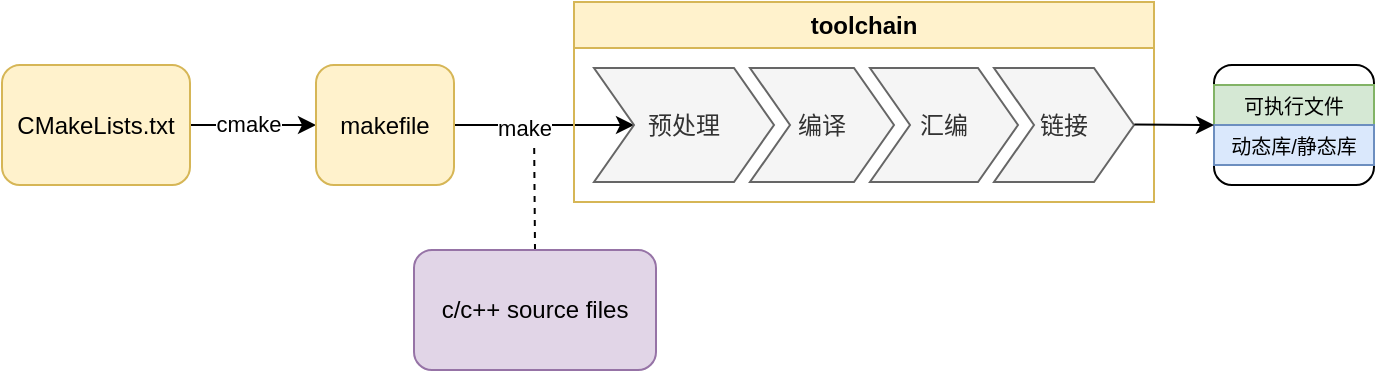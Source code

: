 <mxfile version="22.1.16" type="github">
  <diagram name="第 1 页" id="wux_IqHQ8Wf4AbaftWKg">
    <mxGraphModel dx="947" dy="929" grid="0" gridSize="10" guides="1" tooltips="1" connect="1" arrows="1" fold="1" page="1" pageScale="1" pageWidth="1169" pageHeight="827" math="0" shadow="0">
      <root>
        <mxCell id="0" />
        <mxCell id="1" parent="0" />
        <mxCell id="bOmouLmQHQ1E_hBL-qIi-29" style="edgeStyle=orthogonalEdgeStyle;rounded=0;orthogonalLoop=1;jettySize=auto;html=1;exitX=0.5;exitY=0;exitDx=0;exitDy=0;dashed=1;" edge="1" parent="1" source="bOmouLmQHQ1E_hBL-qIi-1">
          <mxGeometry relative="1" as="geometry">
            <mxPoint x="390" y="100" as="targetPoint" />
          </mxGeometry>
        </mxCell>
        <mxCell id="bOmouLmQHQ1E_hBL-qIi-1" value="c/c++ source files" style="rounded=1;whiteSpace=wrap;html=1;fillColor=#e1d5e7;strokeColor=#9673a6;" vertex="1" parent="1">
          <mxGeometry x="330" y="164" width="121" height="60" as="geometry" />
        </mxCell>
        <mxCell id="bOmouLmQHQ1E_hBL-qIi-5" style="edgeStyle=orthogonalEdgeStyle;rounded=0;orthogonalLoop=1;jettySize=auto;html=1;exitX=1;exitY=0.5;exitDx=0;exitDy=0;" edge="1" parent="1" source="bOmouLmQHQ1E_hBL-qIi-3" target="bOmouLmQHQ1E_hBL-qIi-4">
          <mxGeometry relative="1" as="geometry" />
        </mxCell>
        <mxCell id="bOmouLmQHQ1E_hBL-qIi-6" value="cmake" style="edgeLabel;html=1;align=center;verticalAlign=middle;resizable=0;points=[];" vertex="1" connectable="0" parent="bOmouLmQHQ1E_hBL-qIi-5">
          <mxGeometry x="-0.086" y="1" relative="1" as="geometry">
            <mxPoint as="offset" />
          </mxGeometry>
        </mxCell>
        <mxCell id="bOmouLmQHQ1E_hBL-qIi-3" value="CMakeLists.txt" style="rounded=1;whiteSpace=wrap;html=1;fillColor=#fff2cc;strokeColor=#d6b656;" vertex="1" parent="1">
          <mxGeometry x="124" y="71.5" width="94" height="60" as="geometry" />
        </mxCell>
        <mxCell id="bOmouLmQHQ1E_hBL-qIi-8" style="edgeStyle=orthogonalEdgeStyle;rounded=0;orthogonalLoop=1;jettySize=auto;html=1;exitX=1;exitY=0.5;exitDx=0;exitDy=0;" edge="1" parent="1" source="bOmouLmQHQ1E_hBL-qIi-4" target="bOmouLmQHQ1E_hBL-qIi-21">
          <mxGeometry relative="1" as="geometry">
            <mxPoint x="530" y="60" as="targetPoint" />
          </mxGeometry>
        </mxCell>
        <mxCell id="bOmouLmQHQ1E_hBL-qIi-30" value="make" style="edgeLabel;html=1;align=center;verticalAlign=middle;resizable=0;points=[];" vertex="1" connectable="0" parent="bOmouLmQHQ1E_hBL-qIi-8">
          <mxGeometry x="-0.233" relative="1" as="geometry">
            <mxPoint y="1" as="offset" />
          </mxGeometry>
        </mxCell>
        <mxCell id="bOmouLmQHQ1E_hBL-qIi-4" value="makefile" style="rounded=1;whiteSpace=wrap;html=1;fillColor=#fff2cc;strokeColor=#d6b656;" vertex="1" parent="1">
          <mxGeometry x="281" y="71.5" width="69" height="60" as="geometry" />
        </mxCell>
        <mxCell id="bOmouLmQHQ1E_hBL-qIi-16" value="" style="group" vertex="1" connectable="0" parent="1">
          <mxGeometry x="730" y="71.5" width="80" height="60" as="geometry" />
        </mxCell>
        <mxCell id="bOmouLmQHQ1E_hBL-qIi-7" value="&lt;div&gt;&lt;br&gt;&lt;/div&gt;" style="rounded=1;whiteSpace=wrap;html=1;" vertex="1" parent="bOmouLmQHQ1E_hBL-qIi-16">
          <mxGeometry width="80" height="60" as="geometry" />
        </mxCell>
        <mxCell id="bOmouLmQHQ1E_hBL-qIi-12" value="可执行文件" style="rounded=0;whiteSpace=wrap;html=1;fontSize=10;fillColor=#d5e8d4;strokeColor=#82b366;" vertex="1" parent="bOmouLmQHQ1E_hBL-qIi-16">
          <mxGeometry y="10" width="80" height="20" as="geometry" />
        </mxCell>
        <mxCell id="bOmouLmQHQ1E_hBL-qIi-14" value="动态库/静态库" style="rounded=0;whiteSpace=wrap;html=1;fontSize=10;fillColor=#dae8fc;strokeColor=#6c8ebf;" vertex="1" parent="bOmouLmQHQ1E_hBL-qIi-16">
          <mxGeometry y="30" width="80" height="20" as="geometry" />
        </mxCell>
        <mxCell id="bOmouLmQHQ1E_hBL-qIi-20" value="toolchain" style="swimlane;childLayout=stackLayout;horizontal=1;fillColor=#fff2cc;horizontalStack=1;resizeParent=1;resizeParentMax=0;resizeLast=0;collapsible=0;strokeColor=#d6b656;stackBorder=10;stackSpacing=-12;resizable=1;align=center;points=[];whiteSpace=wrap;html=1;" vertex="1" parent="1">
          <mxGeometry x="410" y="40" width="290" height="100" as="geometry" />
        </mxCell>
        <mxCell id="bOmouLmQHQ1E_hBL-qIi-21" value="预处理" style="shape=step;perimeter=stepPerimeter;fixedSize=1;points=[];whiteSpace=wrap;html=1;fillColor=#f5f5f5;fontColor=#333333;strokeColor=#666666;" vertex="1" parent="bOmouLmQHQ1E_hBL-qIi-20">
          <mxGeometry x="10" y="33" width="90" height="57" as="geometry" />
        </mxCell>
        <mxCell id="bOmouLmQHQ1E_hBL-qIi-22" value="编译" style="shape=step;perimeter=stepPerimeter;fixedSize=1;points=[];whiteSpace=wrap;html=1;fillColor=#f5f5f5;fontColor=#333333;strokeColor=#666666;" vertex="1" parent="bOmouLmQHQ1E_hBL-qIi-20">
          <mxGeometry x="88" y="33" width="72" height="57" as="geometry" />
        </mxCell>
        <mxCell id="bOmouLmQHQ1E_hBL-qIi-23" value="汇编" style="shape=step;perimeter=stepPerimeter;fixedSize=1;points=[];whiteSpace=wrap;html=1;fillColor=#f5f5f5;fontColor=#333333;strokeColor=#666666;" vertex="1" parent="bOmouLmQHQ1E_hBL-qIi-20">
          <mxGeometry x="148" y="33" width="74" height="57" as="geometry" />
        </mxCell>
        <mxCell id="bOmouLmQHQ1E_hBL-qIi-24" value="链接" style="shape=step;perimeter=stepPerimeter;fixedSize=1;points=[];whiteSpace=wrap;html=1;fillColor=#f5f5f5;fontColor=#333333;strokeColor=#666666;" vertex="1" parent="bOmouLmQHQ1E_hBL-qIi-20">
          <mxGeometry x="210" y="33" width="70" height="57" as="geometry" />
        </mxCell>
        <mxCell id="bOmouLmQHQ1E_hBL-qIi-41" value="" style="endArrow=classic;html=1;rounded=0;exitX=1.003;exitY=0.496;exitDx=0;exitDy=0;exitPerimeter=0;entryX=0;entryY=1;entryDx=0;entryDy=0;" edge="1" parent="1" source="bOmouLmQHQ1E_hBL-qIi-24" target="bOmouLmQHQ1E_hBL-qIi-12">
          <mxGeometry width="50" height="50" relative="1" as="geometry">
            <mxPoint x="720" y="130" as="sourcePoint" />
            <mxPoint x="770" y="80" as="targetPoint" />
          </mxGeometry>
        </mxCell>
      </root>
    </mxGraphModel>
  </diagram>
</mxfile>
